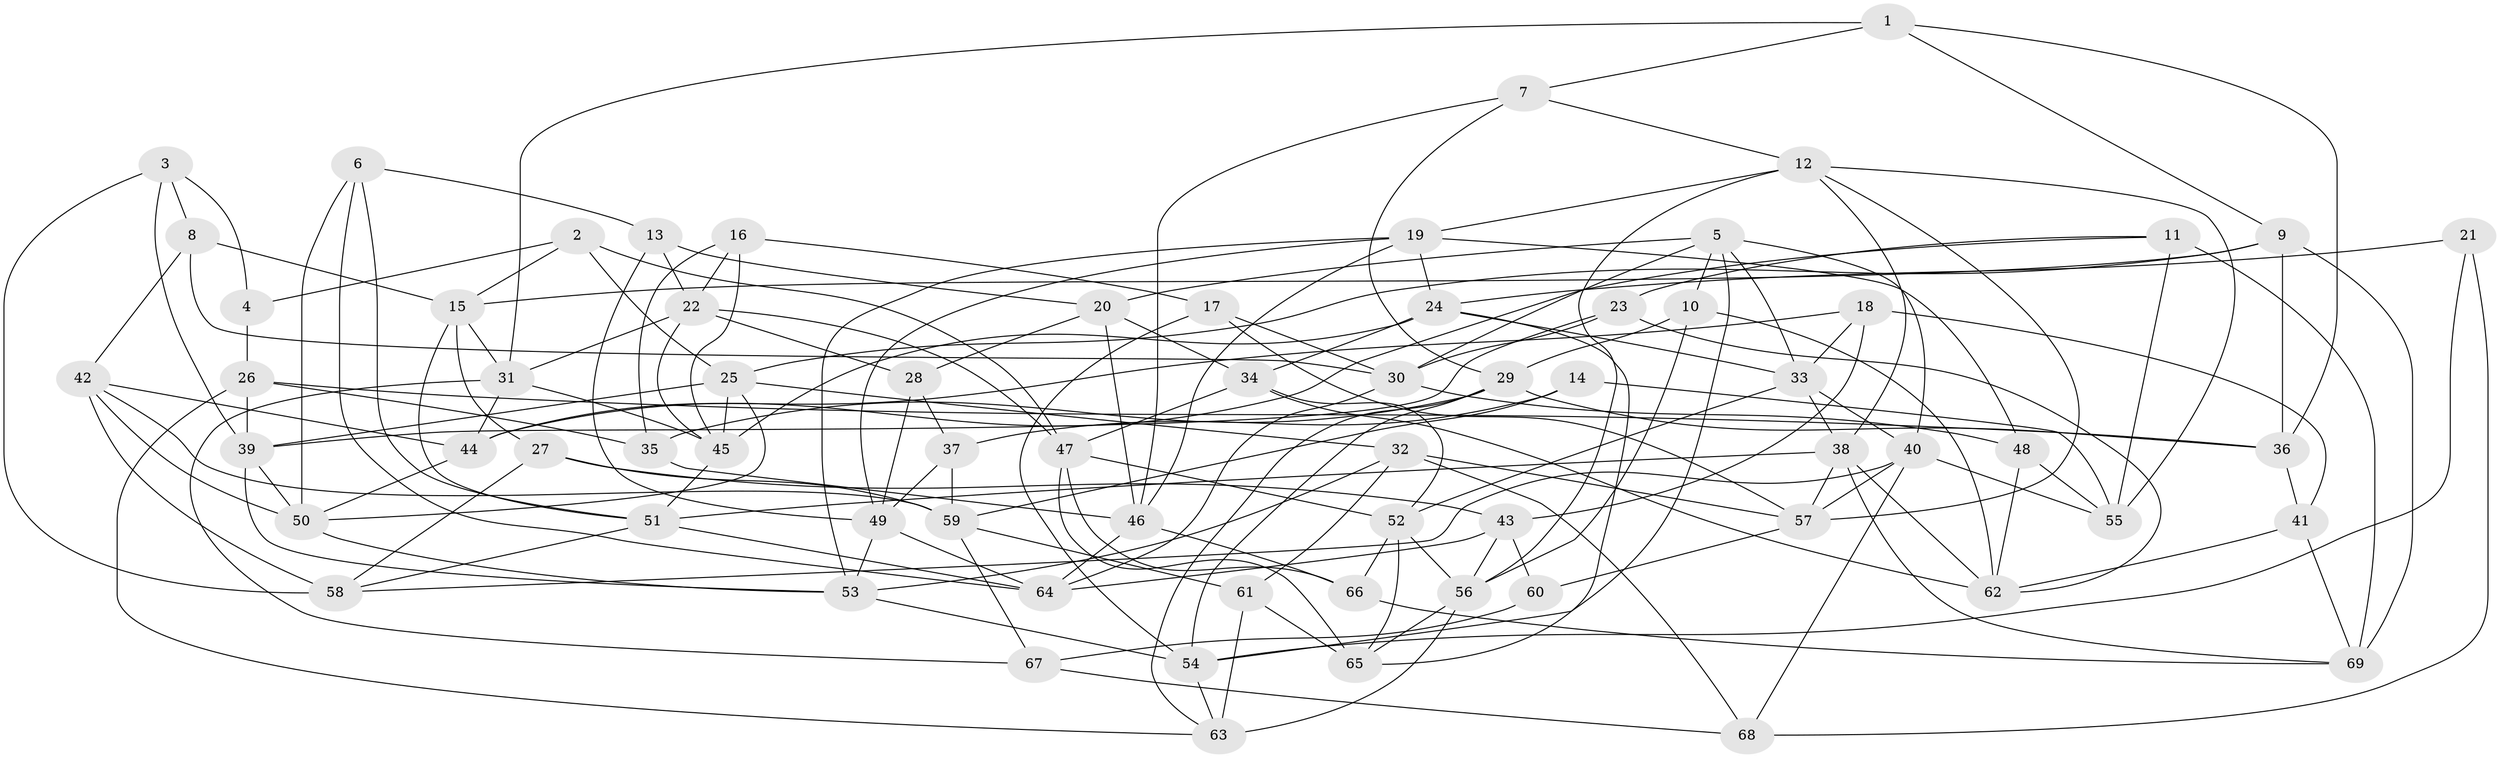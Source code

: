 // original degree distribution, {4: 1.0}
// Generated by graph-tools (version 1.1) at 2025/38/03/04/25 23:38:19]
// undirected, 69 vertices, 171 edges
graph export_dot {
  node [color=gray90,style=filled];
  1;
  2;
  3;
  4;
  5;
  6;
  7;
  8;
  9;
  10;
  11;
  12;
  13;
  14;
  15;
  16;
  17;
  18;
  19;
  20;
  21;
  22;
  23;
  24;
  25;
  26;
  27;
  28;
  29;
  30;
  31;
  32;
  33;
  34;
  35;
  36;
  37;
  38;
  39;
  40;
  41;
  42;
  43;
  44;
  45;
  46;
  47;
  48;
  49;
  50;
  51;
  52;
  53;
  54;
  55;
  56;
  57;
  58;
  59;
  60;
  61;
  62;
  63;
  64;
  65;
  66;
  67;
  68;
  69;
  1 -- 7 [weight=1.0];
  1 -- 9 [weight=1.0];
  1 -- 31 [weight=1.0];
  1 -- 36 [weight=1.0];
  2 -- 4 [weight=1.0];
  2 -- 15 [weight=1.0];
  2 -- 25 [weight=1.0];
  2 -- 47 [weight=1.0];
  3 -- 4 [weight=2.0];
  3 -- 8 [weight=1.0];
  3 -- 39 [weight=1.0];
  3 -- 58 [weight=2.0];
  4 -- 26 [weight=1.0];
  5 -- 10 [weight=1.0];
  5 -- 20 [weight=1.0];
  5 -- 30 [weight=1.0];
  5 -- 33 [weight=1.0];
  5 -- 40 [weight=1.0];
  5 -- 54 [weight=1.0];
  6 -- 13 [weight=1.0];
  6 -- 50 [weight=1.0];
  6 -- 51 [weight=1.0];
  6 -- 64 [weight=1.0];
  7 -- 12 [weight=1.0];
  7 -- 29 [weight=1.0];
  7 -- 46 [weight=1.0];
  8 -- 15 [weight=1.0];
  8 -- 30 [weight=1.0];
  8 -- 42 [weight=1.0];
  9 -- 15 [weight=1.0];
  9 -- 25 [weight=1.0];
  9 -- 36 [weight=1.0];
  9 -- 69 [weight=2.0];
  10 -- 29 [weight=1.0];
  10 -- 56 [weight=1.0];
  10 -- 62 [weight=1.0];
  11 -- 23 [weight=1.0];
  11 -- 44 [weight=1.0];
  11 -- 55 [weight=1.0];
  11 -- 69 [weight=1.0];
  12 -- 19 [weight=1.0];
  12 -- 38 [weight=1.0];
  12 -- 55 [weight=1.0];
  12 -- 56 [weight=1.0];
  12 -- 57 [weight=1.0];
  13 -- 20 [weight=1.0];
  13 -- 22 [weight=1.0];
  13 -- 49 [weight=1.0];
  14 -- 37 [weight=1.0];
  14 -- 55 [weight=2.0];
  14 -- 59 [weight=1.0];
  15 -- 27 [weight=1.0];
  15 -- 31 [weight=1.0];
  15 -- 51 [weight=1.0];
  16 -- 17 [weight=1.0];
  16 -- 22 [weight=1.0];
  16 -- 35 [weight=1.0];
  16 -- 45 [weight=1.0];
  17 -- 30 [weight=1.0];
  17 -- 54 [weight=1.0];
  17 -- 57 [weight=1.0];
  18 -- 33 [weight=1.0];
  18 -- 41 [weight=1.0];
  18 -- 43 [weight=1.0];
  18 -- 44 [weight=1.0];
  19 -- 24 [weight=1.0];
  19 -- 46 [weight=1.0];
  19 -- 48 [weight=1.0];
  19 -- 49 [weight=1.0];
  19 -- 53 [weight=1.0];
  20 -- 28 [weight=1.0];
  20 -- 34 [weight=2.0];
  20 -- 46 [weight=1.0];
  21 -- 24 [weight=1.0];
  21 -- 54 [weight=1.0];
  21 -- 68 [weight=2.0];
  22 -- 28 [weight=1.0];
  22 -- 31 [weight=1.0];
  22 -- 45 [weight=1.0];
  22 -- 47 [weight=1.0];
  23 -- 30 [weight=1.0];
  23 -- 39 [weight=1.0];
  23 -- 62 [weight=1.0];
  24 -- 33 [weight=1.0];
  24 -- 34 [weight=1.0];
  24 -- 45 [weight=1.0];
  24 -- 65 [weight=1.0];
  25 -- 32 [weight=1.0];
  25 -- 39 [weight=1.0];
  25 -- 45 [weight=1.0];
  25 -- 50 [weight=1.0];
  26 -- 35 [weight=1.0];
  26 -- 36 [weight=2.0];
  26 -- 39 [weight=1.0];
  26 -- 63 [weight=1.0];
  27 -- 43 [weight=1.0];
  27 -- 58 [weight=1.0];
  27 -- 59 [weight=1.0];
  28 -- 37 [weight=1.0];
  28 -- 49 [weight=1.0];
  29 -- 35 [weight=1.0];
  29 -- 36 [weight=1.0];
  29 -- 54 [weight=1.0];
  29 -- 63 [weight=1.0];
  30 -- 48 [weight=1.0];
  30 -- 64 [weight=1.0];
  31 -- 44 [weight=1.0];
  31 -- 45 [weight=1.0];
  31 -- 67 [weight=1.0];
  32 -- 53 [weight=1.0];
  32 -- 57 [weight=1.0];
  32 -- 61 [weight=1.0];
  32 -- 68 [weight=2.0];
  33 -- 38 [weight=1.0];
  33 -- 40 [weight=1.0];
  33 -- 52 [weight=1.0];
  34 -- 47 [weight=1.0];
  34 -- 52 [weight=1.0];
  34 -- 62 [weight=1.0];
  35 -- 46 [weight=1.0];
  36 -- 41 [weight=1.0];
  37 -- 49 [weight=1.0];
  37 -- 59 [weight=1.0];
  38 -- 51 [weight=1.0];
  38 -- 57 [weight=1.0];
  38 -- 62 [weight=1.0];
  38 -- 69 [weight=1.0];
  39 -- 50 [weight=1.0];
  39 -- 53 [weight=1.0];
  40 -- 55 [weight=1.0];
  40 -- 57 [weight=1.0];
  40 -- 58 [weight=1.0];
  40 -- 68 [weight=1.0];
  41 -- 62 [weight=1.0];
  41 -- 69 [weight=1.0];
  42 -- 44 [weight=2.0];
  42 -- 50 [weight=1.0];
  42 -- 58 [weight=1.0];
  42 -- 59 [weight=1.0];
  43 -- 56 [weight=1.0];
  43 -- 60 [weight=2.0];
  43 -- 64 [weight=1.0];
  44 -- 50 [weight=1.0];
  45 -- 51 [weight=1.0];
  46 -- 64 [weight=1.0];
  46 -- 66 [weight=1.0];
  47 -- 52 [weight=1.0];
  47 -- 65 [weight=1.0];
  47 -- 66 [weight=1.0];
  48 -- 55 [weight=1.0];
  48 -- 62 [weight=1.0];
  49 -- 53 [weight=1.0];
  49 -- 64 [weight=1.0];
  50 -- 53 [weight=1.0];
  51 -- 58 [weight=1.0];
  51 -- 64 [weight=1.0];
  52 -- 56 [weight=1.0];
  52 -- 65 [weight=1.0];
  52 -- 66 [weight=1.0];
  53 -- 54 [weight=1.0];
  54 -- 63 [weight=1.0];
  56 -- 63 [weight=1.0];
  56 -- 65 [weight=1.0];
  57 -- 60 [weight=1.0];
  59 -- 61 [weight=1.0];
  59 -- 67 [weight=1.0];
  60 -- 67 [weight=1.0];
  61 -- 63 [weight=2.0];
  61 -- 65 [weight=2.0];
  66 -- 69 [weight=1.0];
  67 -- 68 [weight=1.0];
}
